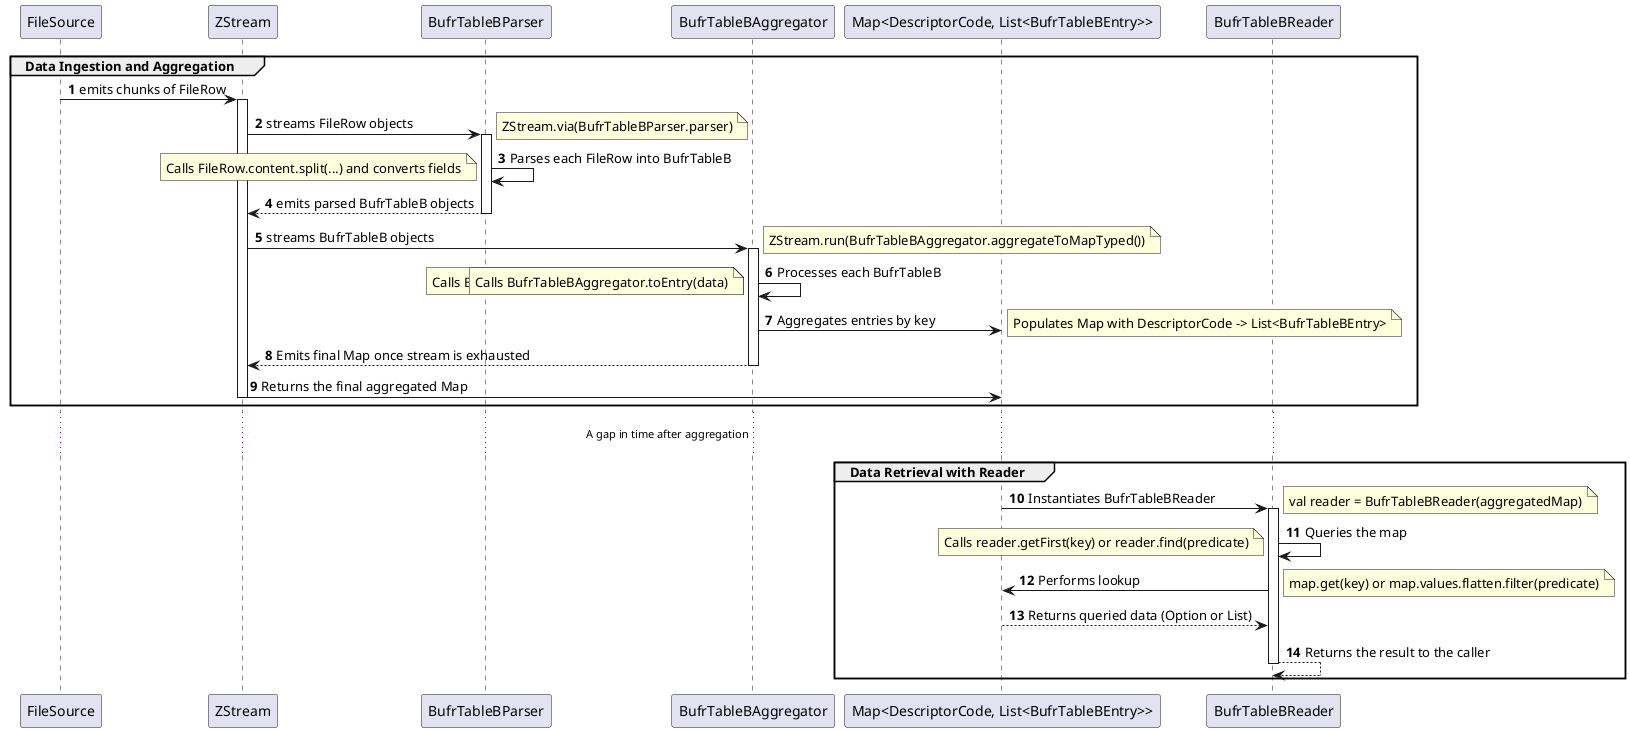 @startuml
participant "FileSource" as file
participant "ZStream" as stream
participant "BufrTableBParser" as parser
participant "BufrTableBAggregator" as aggregator
participant "Map<DescriptorCode, List<BufrTableBEntry>>" as map
participant "BufrTableBReader" as reader

autonumber

group Data Ingestion and Aggregation
    file -> stream: emits chunks of FileRow
    activate stream

    stream -> parser: streams FileRow objects
    activate parser
    note right: ZStream.via(BufrTableBParser.parser)

    parser -> parser: Parses each FileRow into BufrTableB
    note left: Calls FileRow.content.split(...) and converts fields

    parser --> stream: emits parsed BufrTableB objects
    deactivate parser

    stream -> aggregator: streams BufrTableB objects
    activate aggregator
    note right: ZStream.run(BufrTableBAggregator.aggregateToMapTyped())

    aggregator -> aggregator: Processes each BufrTableB
    note left: Calls BufrTableBAggregator.extractKey(element)
    note left: Calls BufrTableBAggregator.toEntry(data)

    aggregator -> map: Aggregates entries by key
    note right: Populates Map with DescriptorCode -> List<BufrTableBEntry>

    aggregator --> stream: Emits final Map once stream is exhausted
    deactivate aggregator

    stream -> map: Returns the final aggregated Map
    deactivate stream
end

... A gap in time after aggregation ...

group Data Retrieval with Reader
    map -> reader: Instantiates BufrTableBReader
    activate reader
    note right: val reader = BufrTableBReader(aggregatedMap)

    reader -> reader: Queries the map
    note left: Calls reader.getFirst(key) or reader.find(predicate)

    reader -> map: Performs lookup
    note right: map.get(key) or map.values.flatten.filter(predicate)

    map --> reader: Returns queried data (Option or List)
    reader --> reader: Returns the result to the caller
deactivate reader
end
@enduml